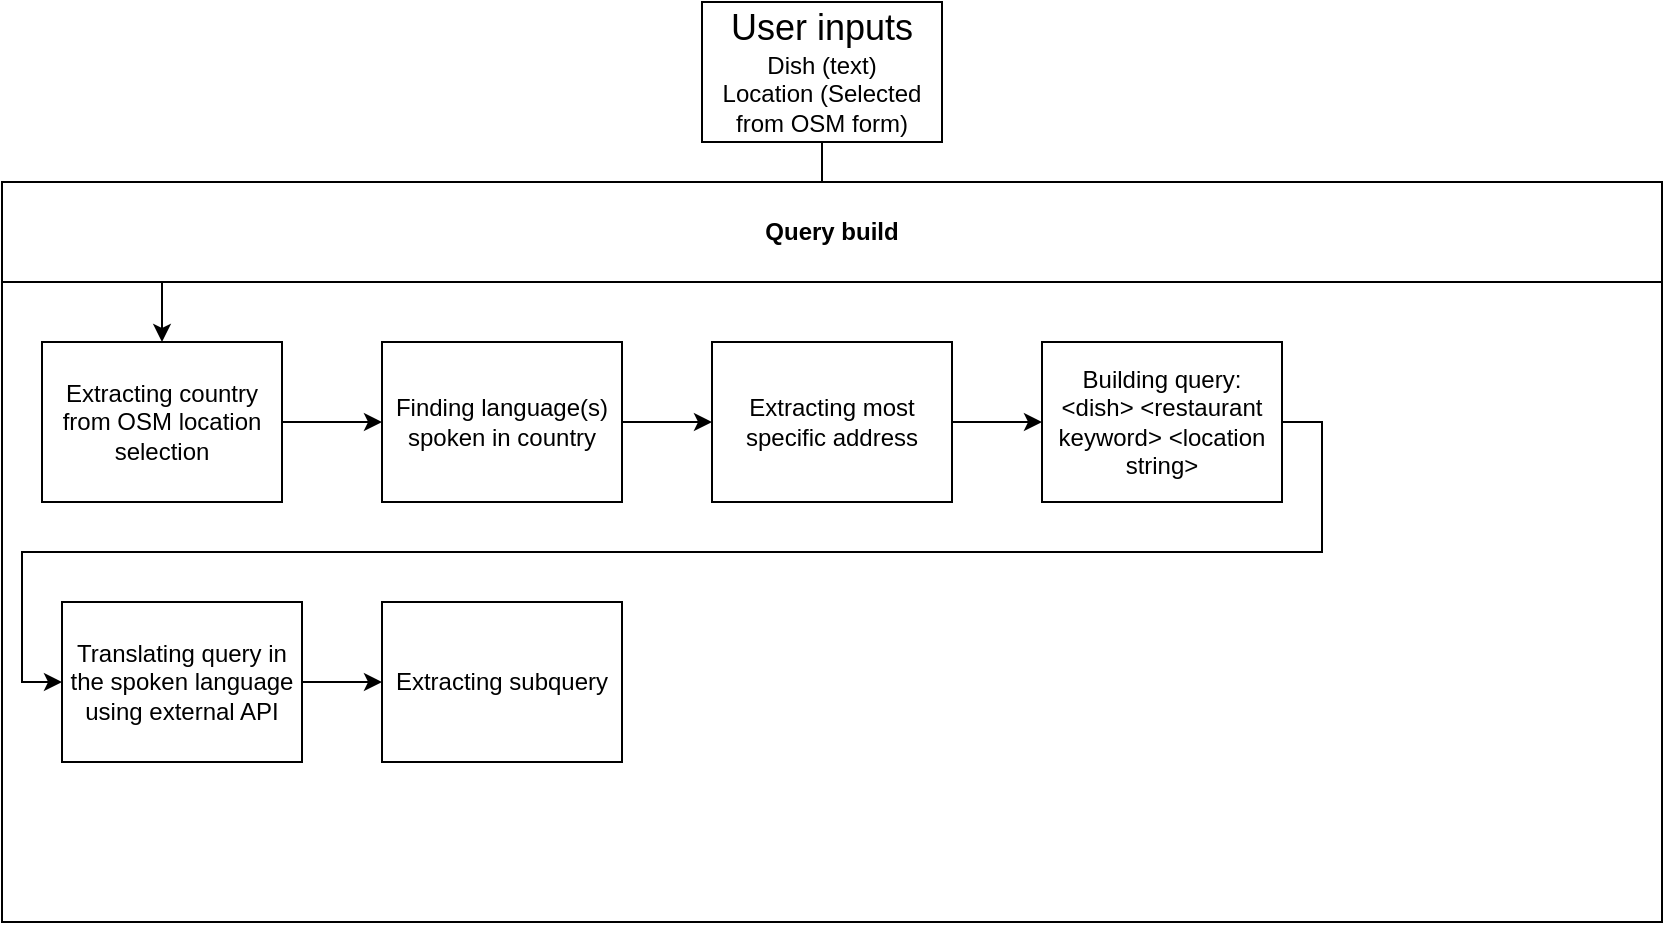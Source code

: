 <mxfile version="26.2.14">
  <diagram name="Page-1" id="eyC5i5Shbkxbg3gy7lH-">
    <mxGraphModel dx="1426" dy="787" grid="1" gridSize="10" guides="1" tooltips="1" connect="1" arrows="1" fold="1" page="1" pageScale="1" pageWidth="850" pageHeight="1100" math="0" shadow="0">
      <root>
        <mxCell id="0" />
        <mxCell id="1" parent="0" />
        <mxCell id="0tu6kE-GxGx3GwZx2EYo-11" style="edgeStyle=orthogonalEdgeStyle;rounded=0;orthogonalLoop=1;jettySize=auto;html=1;exitX=0.5;exitY=1;exitDx=0;exitDy=0;entryX=0.5;entryY=0;entryDx=0;entryDy=0;" parent="1" source="0tu6kE-GxGx3GwZx2EYo-1" target="0tu6kE-GxGx3GwZx2EYo-9" edge="1">
          <mxGeometry relative="1" as="geometry" />
        </mxCell>
        <mxCell id="0tu6kE-GxGx3GwZx2EYo-1" value="&lt;div&gt;&lt;font style=&quot;font-size: 18px;&quot;&gt;User inputs&lt;/font&gt;&lt;/div&gt;&lt;div&gt;Dish (text)&lt;/div&gt;&lt;div&gt;Location (Selected from OSM form)&lt;/div&gt;" style="rounded=0;whiteSpace=wrap;html=1;" parent="1" vertex="1">
          <mxGeometry x="360" y="10" width="120" height="70" as="geometry" />
        </mxCell>
        <mxCell id="0tu6kE-GxGx3GwZx2EYo-7" value="Query build" style="swimlane;whiteSpace=wrap;html=1;startSize=50;rotation=0;" parent="1" vertex="1">
          <mxGeometry x="10" y="100" width="830" height="370" as="geometry">
            <mxRectangle x="140" y="150" width="100" height="30" as="alternateBounds" />
          </mxGeometry>
        </mxCell>
        <mxCell id="0tu6kE-GxGx3GwZx2EYo-13" style="edgeStyle=orthogonalEdgeStyle;rounded=0;orthogonalLoop=1;jettySize=auto;html=1;exitX=1;exitY=0.5;exitDx=0;exitDy=0;entryX=0;entryY=0.5;entryDx=0;entryDy=0;" parent="0tu6kE-GxGx3GwZx2EYo-7" source="0tu6kE-GxGx3GwZx2EYo-9" target="0tu6kE-GxGx3GwZx2EYo-12" edge="1">
          <mxGeometry relative="1" as="geometry" />
        </mxCell>
        <mxCell id="0tu6kE-GxGx3GwZx2EYo-9" value="Extracting country from OSM location selection" style="rounded=0;whiteSpace=wrap;html=1;rotation=0;" parent="0tu6kE-GxGx3GwZx2EYo-7" vertex="1">
          <mxGeometry x="20" y="80" width="120" height="80" as="geometry" />
        </mxCell>
        <mxCell id="0tu6kE-GxGx3GwZx2EYo-17" style="edgeStyle=orthogonalEdgeStyle;rounded=0;orthogonalLoop=1;jettySize=auto;html=1;exitX=1;exitY=0.5;exitDx=0;exitDy=0;entryX=0;entryY=0.5;entryDx=0;entryDy=0;" parent="0tu6kE-GxGx3GwZx2EYo-7" source="0tu6kE-GxGx3GwZx2EYo-12" target="0tu6kE-GxGx3GwZx2EYo-16" edge="1">
          <mxGeometry relative="1" as="geometry" />
        </mxCell>
        <mxCell id="0tu6kE-GxGx3GwZx2EYo-12" value="Finding language(s) spoken in country" style="rounded=0;whiteSpace=wrap;html=1;" parent="0tu6kE-GxGx3GwZx2EYo-7" vertex="1">
          <mxGeometry x="190" y="80" width="120" height="80" as="geometry" />
        </mxCell>
        <mxCell id="43G2xlh0WYrgFUoU3QJt-2" style="edgeStyle=orthogonalEdgeStyle;rounded=0;orthogonalLoop=1;jettySize=auto;html=1;exitX=1;exitY=0.5;exitDx=0;exitDy=0;entryX=0;entryY=0.5;entryDx=0;entryDy=0;" edge="1" parent="0tu6kE-GxGx3GwZx2EYo-7" source="0tu6kE-GxGx3GwZx2EYo-14" target="43G2xlh0WYrgFUoU3QJt-1">
          <mxGeometry relative="1" as="geometry" />
        </mxCell>
        <mxCell id="0tu6kE-GxGx3GwZx2EYo-14" value="&lt;div&gt;Building query:&lt;/div&gt;&lt;div&gt;&amp;lt;dish&amp;gt; &amp;lt;restaurant keyword&amp;gt; &amp;lt;location string&amp;gt;&lt;/div&gt;" style="rounded=0;whiteSpace=wrap;html=1;" parent="0tu6kE-GxGx3GwZx2EYo-7" vertex="1">
          <mxGeometry x="520" y="80" width="120" height="80" as="geometry" />
        </mxCell>
        <mxCell id="0tu6kE-GxGx3GwZx2EYo-18" style="edgeStyle=orthogonalEdgeStyle;rounded=0;orthogonalLoop=1;jettySize=auto;html=1;exitX=1;exitY=0.5;exitDx=0;exitDy=0;entryX=0;entryY=0.5;entryDx=0;entryDy=0;" parent="0tu6kE-GxGx3GwZx2EYo-7" source="0tu6kE-GxGx3GwZx2EYo-16" target="0tu6kE-GxGx3GwZx2EYo-14" edge="1">
          <mxGeometry relative="1" as="geometry" />
        </mxCell>
        <mxCell id="0tu6kE-GxGx3GwZx2EYo-16" value="Extracting most specific address" style="rounded=0;whiteSpace=wrap;html=1;" parent="0tu6kE-GxGx3GwZx2EYo-7" vertex="1">
          <mxGeometry x="355" y="80" width="120" height="80" as="geometry" />
        </mxCell>
        <mxCell id="43G2xlh0WYrgFUoU3QJt-4" style="edgeStyle=orthogonalEdgeStyle;rounded=0;orthogonalLoop=1;jettySize=auto;html=1;exitX=1;exitY=0.5;exitDx=0;exitDy=0;entryX=0;entryY=0.5;entryDx=0;entryDy=0;" edge="1" parent="0tu6kE-GxGx3GwZx2EYo-7" source="43G2xlh0WYrgFUoU3QJt-1" target="43G2xlh0WYrgFUoU3QJt-3">
          <mxGeometry relative="1" as="geometry" />
        </mxCell>
        <mxCell id="43G2xlh0WYrgFUoU3QJt-1" value="Translating query in the spoken language using external API" style="rounded=0;whiteSpace=wrap;html=1;" vertex="1" parent="0tu6kE-GxGx3GwZx2EYo-7">
          <mxGeometry x="30" y="210" width="120" height="80" as="geometry" />
        </mxCell>
        <mxCell id="43G2xlh0WYrgFUoU3QJt-3" value="Extracting subquery" style="rounded=0;whiteSpace=wrap;html=1;" vertex="1" parent="0tu6kE-GxGx3GwZx2EYo-7">
          <mxGeometry x="190" y="210" width="120" height="80" as="geometry" />
        </mxCell>
      </root>
    </mxGraphModel>
  </diagram>
</mxfile>
